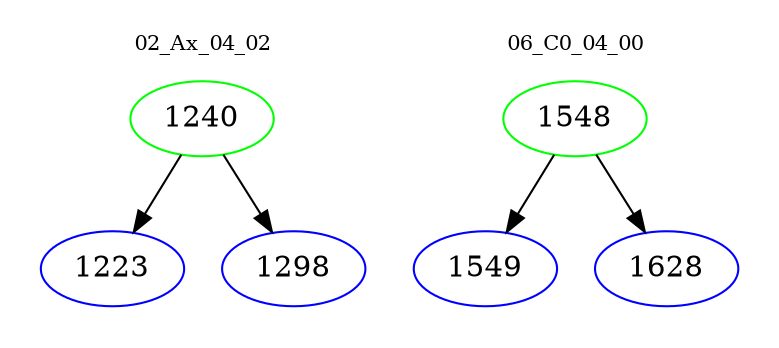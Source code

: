 digraph{
subgraph cluster_0 {
color = white
label = "02_Ax_04_02";
fontsize=10;
T0_1240 [label="1240", color="green"]
T0_1240 -> T0_1223 [color="black"]
T0_1223 [label="1223", color="blue"]
T0_1240 -> T0_1298 [color="black"]
T0_1298 [label="1298", color="blue"]
}
subgraph cluster_1 {
color = white
label = "06_C0_04_00";
fontsize=10;
T1_1548 [label="1548", color="green"]
T1_1548 -> T1_1549 [color="black"]
T1_1549 [label="1549", color="blue"]
T1_1548 -> T1_1628 [color="black"]
T1_1628 [label="1628", color="blue"]
}
}
